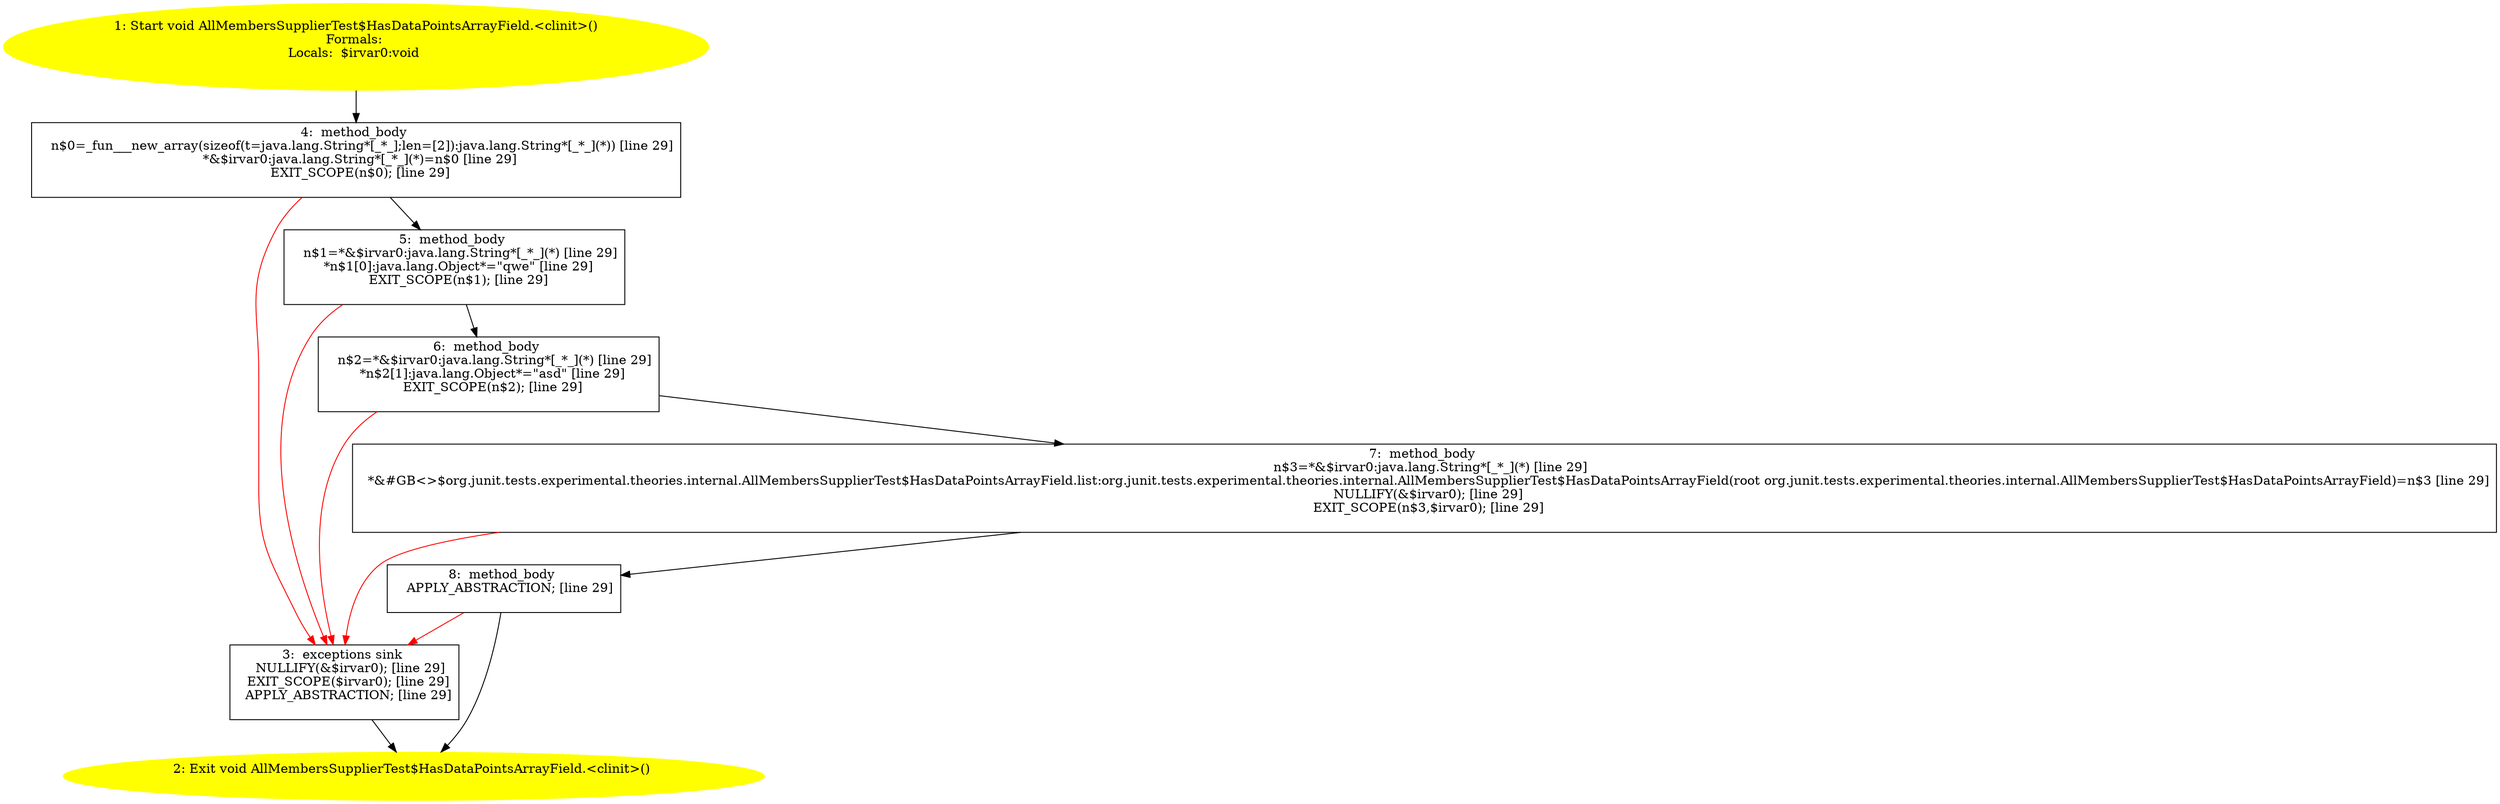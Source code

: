 /* @generated */
digraph cfg {
"org.junit.tests.experimental.theories.internal.AllMembersSupplierTest$HasDataPointsArrayField.<clini.49fbf07867622a1229b57c7b0738a667_1" [label="1: Start void AllMembersSupplierTest$HasDataPointsArrayField.<clinit>()\nFormals: \nLocals:  $irvar0:void \n  " color=yellow style=filled]
	

	 "org.junit.tests.experimental.theories.internal.AllMembersSupplierTest$HasDataPointsArrayField.<clini.49fbf07867622a1229b57c7b0738a667_1" -> "org.junit.tests.experimental.theories.internal.AllMembersSupplierTest$HasDataPointsArrayField.<clini.49fbf07867622a1229b57c7b0738a667_4" ;
"org.junit.tests.experimental.theories.internal.AllMembersSupplierTest$HasDataPointsArrayField.<clini.49fbf07867622a1229b57c7b0738a667_2" [label="2: Exit void AllMembersSupplierTest$HasDataPointsArrayField.<clinit>() \n  " color=yellow style=filled]
	

"org.junit.tests.experimental.theories.internal.AllMembersSupplierTest$HasDataPointsArrayField.<clini.49fbf07867622a1229b57c7b0738a667_3" [label="3:  exceptions sink \n   NULLIFY(&$irvar0); [line 29]\n  EXIT_SCOPE($irvar0); [line 29]\n  APPLY_ABSTRACTION; [line 29]\n " shape="box"]
	

	 "org.junit.tests.experimental.theories.internal.AllMembersSupplierTest$HasDataPointsArrayField.<clini.49fbf07867622a1229b57c7b0738a667_3" -> "org.junit.tests.experimental.theories.internal.AllMembersSupplierTest$HasDataPointsArrayField.<clini.49fbf07867622a1229b57c7b0738a667_2" ;
"org.junit.tests.experimental.theories.internal.AllMembersSupplierTest$HasDataPointsArrayField.<clini.49fbf07867622a1229b57c7b0738a667_4" [label="4:  method_body \n   n$0=_fun___new_array(sizeof(t=java.lang.String*[_*_];len=[2]):java.lang.String*[_*_](*)) [line 29]\n  *&$irvar0:java.lang.String*[_*_](*)=n$0 [line 29]\n  EXIT_SCOPE(n$0); [line 29]\n " shape="box"]
	

	 "org.junit.tests.experimental.theories.internal.AllMembersSupplierTest$HasDataPointsArrayField.<clini.49fbf07867622a1229b57c7b0738a667_4" -> "org.junit.tests.experimental.theories.internal.AllMembersSupplierTest$HasDataPointsArrayField.<clini.49fbf07867622a1229b57c7b0738a667_5" ;
	 "org.junit.tests.experimental.theories.internal.AllMembersSupplierTest$HasDataPointsArrayField.<clini.49fbf07867622a1229b57c7b0738a667_4" -> "org.junit.tests.experimental.theories.internal.AllMembersSupplierTest$HasDataPointsArrayField.<clini.49fbf07867622a1229b57c7b0738a667_3" [color="red" ];
"org.junit.tests.experimental.theories.internal.AllMembersSupplierTest$HasDataPointsArrayField.<clini.49fbf07867622a1229b57c7b0738a667_5" [label="5:  method_body \n   n$1=*&$irvar0:java.lang.String*[_*_](*) [line 29]\n  *n$1[0]:java.lang.Object*=\"qwe\" [line 29]\n  EXIT_SCOPE(n$1); [line 29]\n " shape="box"]
	

	 "org.junit.tests.experimental.theories.internal.AllMembersSupplierTest$HasDataPointsArrayField.<clini.49fbf07867622a1229b57c7b0738a667_5" -> "org.junit.tests.experimental.theories.internal.AllMembersSupplierTest$HasDataPointsArrayField.<clini.49fbf07867622a1229b57c7b0738a667_6" ;
	 "org.junit.tests.experimental.theories.internal.AllMembersSupplierTest$HasDataPointsArrayField.<clini.49fbf07867622a1229b57c7b0738a667_5" -> "org.junit.tests.experimental.theories.internal.AllMembersSupplierTest$HasDataPointsArrayField.<clini.49fbf07867622a1229b57c7b0738a667_3" [color="red" ];
"org.junit.tests.experimental.theories.internal.AllMembersSupplierTest$HasDataPointsArrayField.<clini.49fbf07867622a1229b57c7b0738a667_6" [label="6:  method_body \n   n$2=*&$irvar0:java.lang.String*[_*_](*) [line 29]\n  *n$2[1]:java.lang.Object*=\"asd\" [line 29]\n  EXIT_SCOPE(n$2); [line 29]\n " shape="box"]
	

	 "org.junit.tests.experimental.theories.internal.AllMembersSupplierTest$HasDataPointsArrayField.<clini.49fbf07867622a1229b57c7b0738a667_6" -> "org.junit.tests.experimental.theories.internal.AllMembersSupplierTest$HasDataPointsArrayField.<clini.49fbf07867622a1229b57c7b0738a667_7" ;
	 "org.junit.tests.experimental.theories.internal.AllMembersSupplierTest$HasDataPointsArrayField.<clini.49fbf07867622a1229b57c7b0738a667_6" -> "org.junit.tests.experimental.theories.internal.AllMembersSupplierTest$HasDataPointsArrayField.<clini.49fbf07867622a1229b57c7b0738a667_3" [color="red" ];
"org.junit.tests.experimental.theories.internal.AllMembersSupplierTest$HasDataPointsArrayField.<clini.49fbf07867622a1229b57c7b0738a667_7" [label="7:  method_body \n   n$3=*&$irvar0:java.lang.String*[_*_](*) [line 29]\n  *&#GB<>$org.junit.tests.experimental.theories.internal.AllMembersSupplierTest$HasDataPointsArrayField.list:org.junit.tests.experimental.theories.internal.AllMembersSupplierTest$HasDataPointsArrayField(root org.junit.tests.experimental.theories.internal.AllMembersSupplierTest$HasDataPointsArrayField)=n$3 [line 29]\n  NULLIFY(&$irvar0); [line 29]\n  EXIT_SCOPE(n$3,$irvar0); [line 29]\n " shape="box"]
	

	 "org.junit.tests.experimental.theories.internal.AllMembersSupplierTest$HasDataPointsArrayField.<clini.49fbf07867622a1229b57c7b0738a667_7" -> "org.junit.tests.experimental.theories.internal.AllMembersSupplierTest$HasDataPointsArrayField.<clini.49fbf07867622a1229b57c7b0738a667_8" ;
	 "org.junit.tests.experimental.theories.internal.AllMembersSupplierTest$HasDataPointsArrayField.<clini.49fbf07867622a1229b57c7b0738a667_7" -> "org.junit.tests.experimental.theories.internal.AllMembersSupplierTest$HasDataPointsArrayField.<clini.49fbf07867622a1229b57c7b0738a667_3" [color="red" ];
"org.junit.tests.experimental.theories.internal.AllMembersSupplierTest$HasDataPointsArrayField.<clini.49fbf07867622a1229b57c7b0738a667_8" [label="8:  method_body \n   APPLY_ABSTRACTION; [line 29]\n " shape="box"]
	

	 "org.junit.tests.experimental.theories.internal.AllMembersSupplierTest$HasDataPointsArrayField.<clini.49fbf07867622a1229b57c7b0738a667_8" -> "org.junit.tests.experimental.theories.internal.AllMembersSupplierTest$HasDataPointsArrayField.<clini.49fbf07867622a1229b57c7b0738a667_2" ;
	 "org.junit.tests.experimental.theories.internal.AllMembersSupplierTest$HasDataPointsArrayField.<clini.49fbf07867622a1229b57c7b0738a667_8" -> "org.junit.tests.experimental.theories.internal.AllMembersSupplierTest$HasDataPointsArrayField.<clini.49fbf07867622a1229b57c7b0738a667_3" [color="red" ];
}
